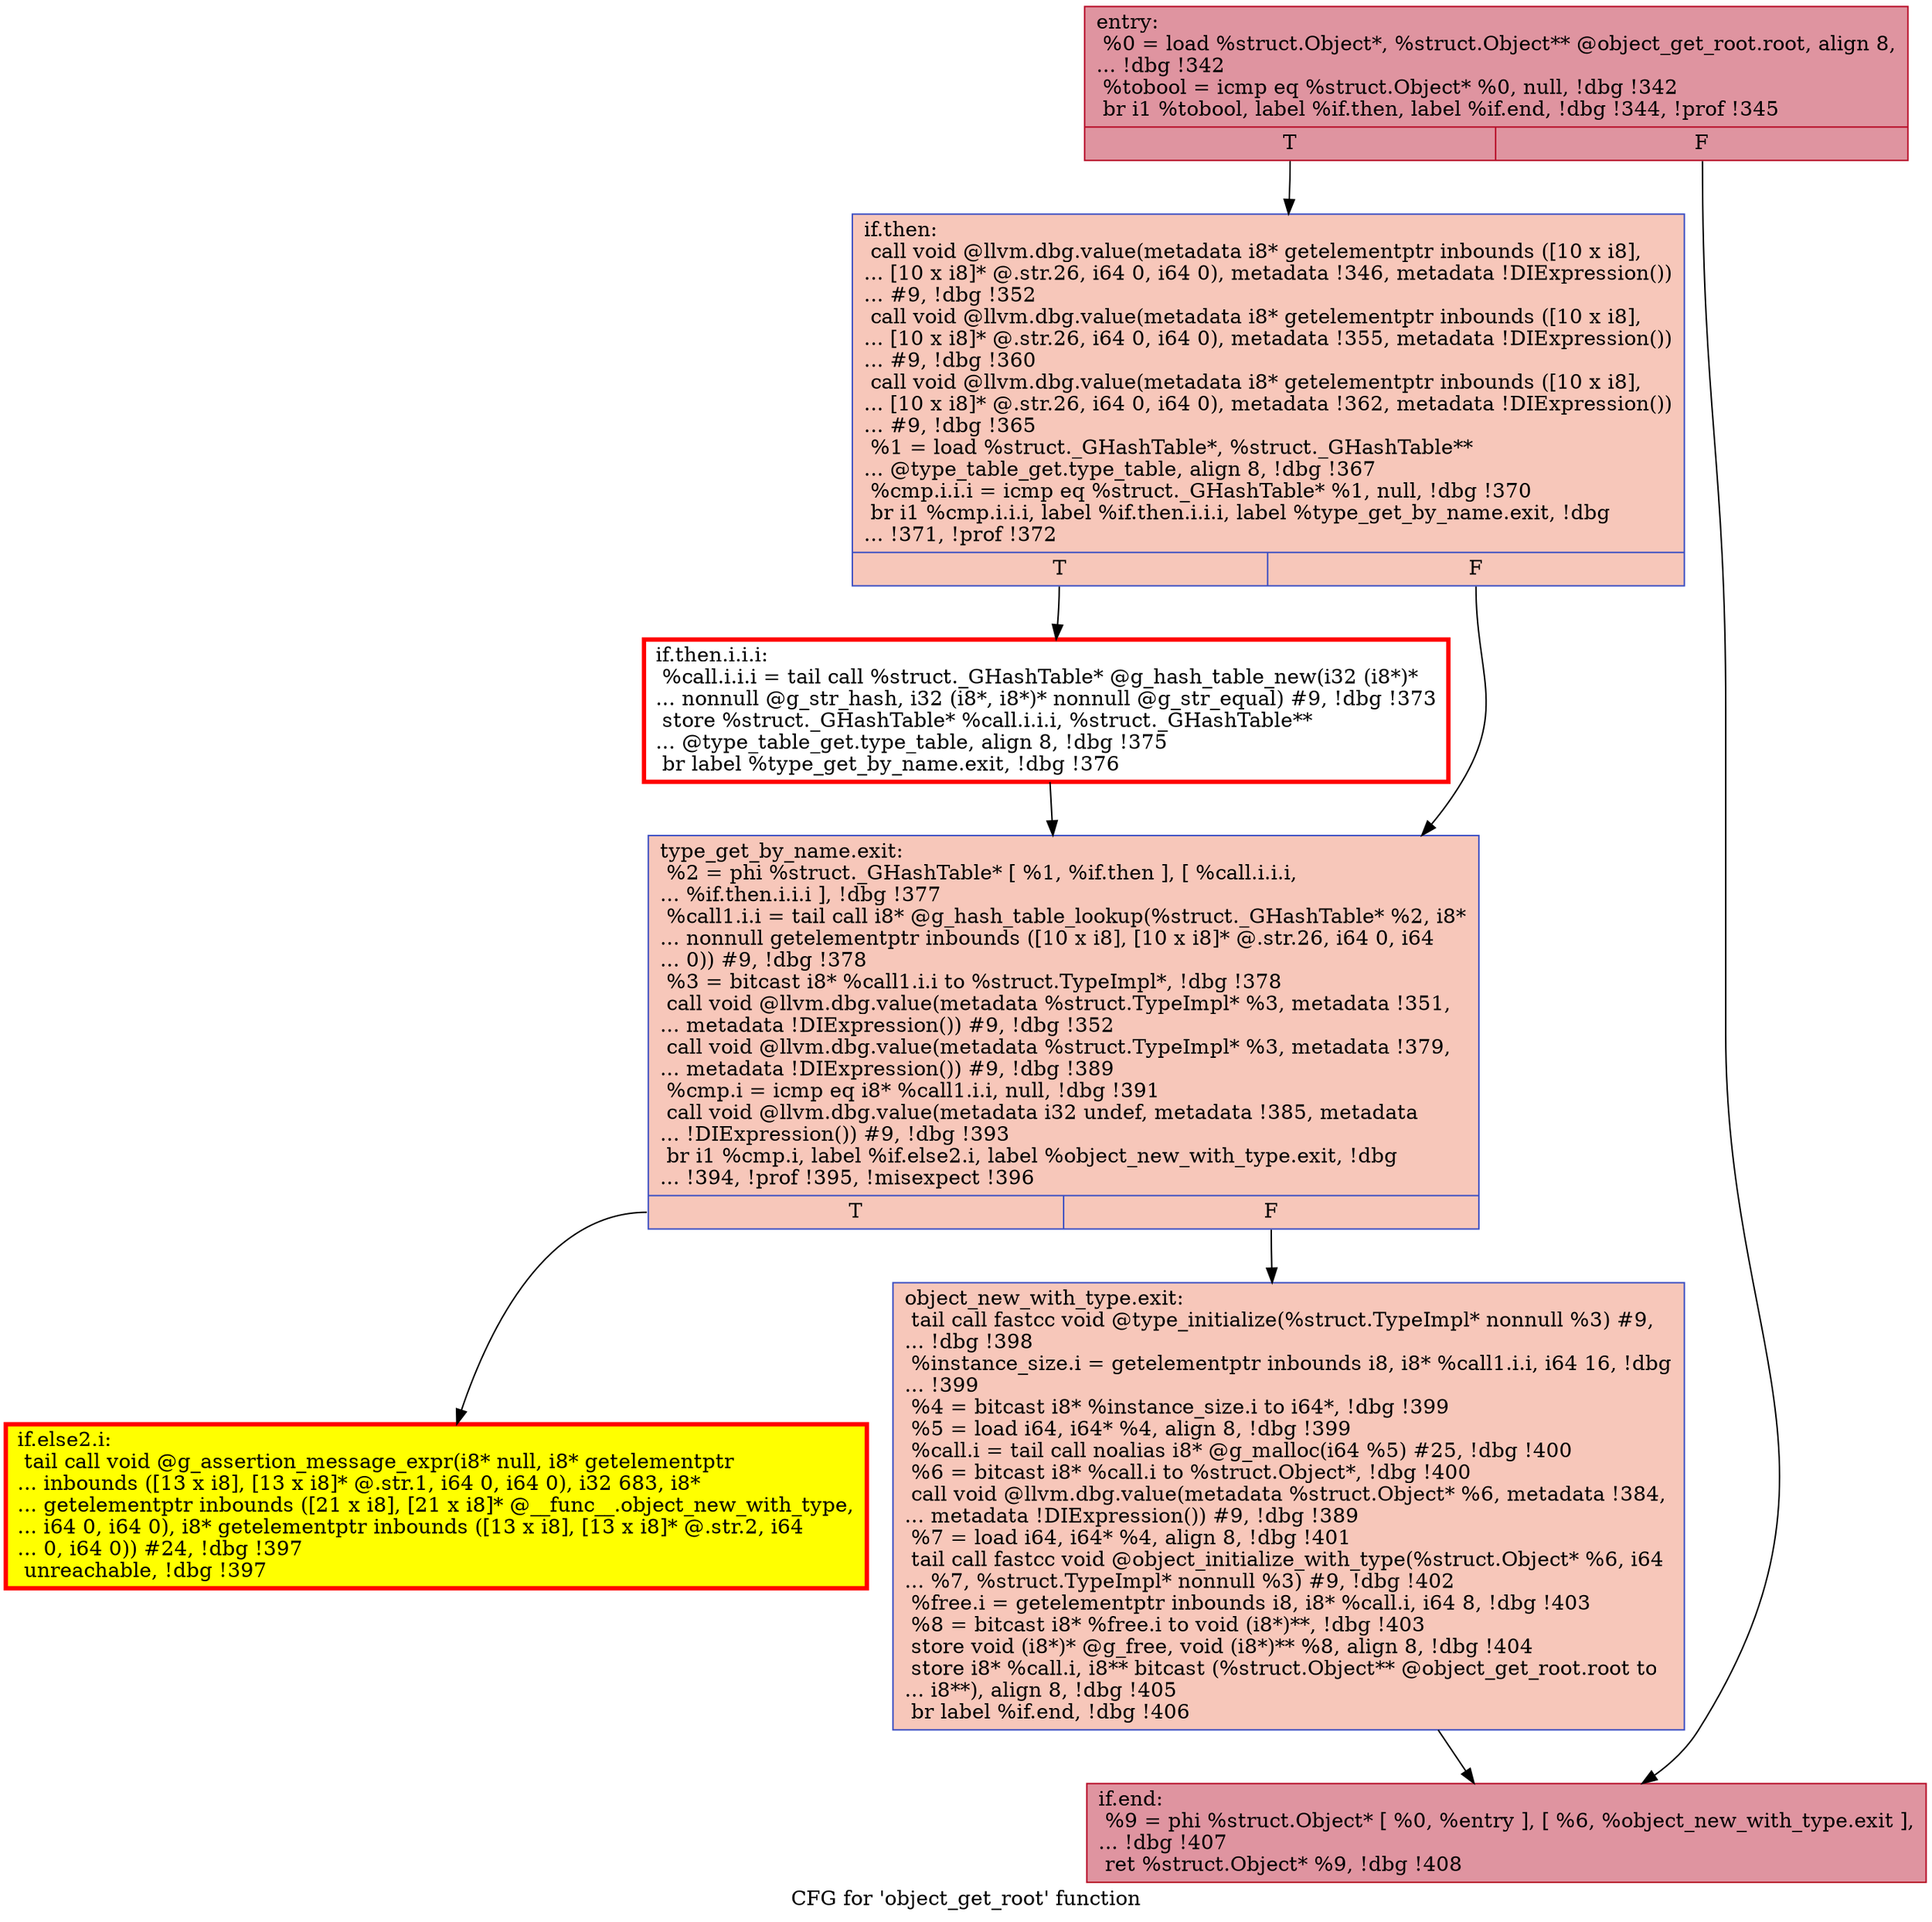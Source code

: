 digraph "CFG for 'object_get_root' function" {
	label="CFG for 'object_get_root' function";

	Node0x55ee226aa510 [shape=record,color="#b70d28ff", style=filled, fillcolor="#b70d2870",label="{entry:\l  %0 = load %struct.Object*, %struct.Object** @object_get_root.root, align 8,\l... !dbg !342\l  %tobool = icmp eq %struct.Object* %0, null, !dbg !342\l  br i1 %tobool, label %if.then, label %if.end, !dbg !344, !prof !345\l|{<s0>T|<s1>F}}"];
	Node0x55ee226aa510:s0 -> Node0x55ee226aa930;
	Node0x55ee226aa510:s1 -> Node0x55ee226aa6b0;
	Node0x55ee226aa930 [shape=record,color="#3d50c3ff", style=filled, fillcolor="#ec7f6370",label="{if.then:                                          \l  call void @llvm.dbg.value(metadata i8* getelementptr inbounds ([10 x i8],\l... [10 x i8]* @.str.26, i64 0, i64 0), metadata !346, metadata !DIExpression())\l... #9, !dbg !352\l  call void @llvm.dbg.value(metadata i8* getelementptr inbounds ([10 x i8],\l... [10 x i8]* @.str.26, i64 0, i64 0), metadata !355, metadata !DIExpression())\l... #9, !dbg !360\l  call void @llvm.dbg.value(metadata i8* getelementptr inbounds ([10 x i8],\l... [10 x i8]* @.str.26, i64 0, i64 0), metadata !362, metadata !DIExpression())\l... #9, !dbg !365\l  %1 = load %struct._GHashTable*, %struct._GHashTable**\l... @type_table_get.type_table, align 8, !dbg !367\l  %cmp.i.i.i = icmp eq %struct._GHashTable* %1, null, !dbg !370\l  br i1 %cmp.i.i.i, label %if.then.i.i.i, label %type_get_by_name.exit, !dbg\l... !371, !prof !372\l|{<s0>T|<s1>F}}"];
	Node0x55ee226aa930:s0 -> Node0x55ee22794610;
	Node0x55ee226aa930:s1 -> Node0x55ee226f39c0;
	Node0x55ee22794610 [shape=record,penwidth=3.0, color="red",label="{if.then.i.i.i:                                    \l  %call.i.i.i = tail call %struct._GHashTable* @g_hash_table_new(i32 (i8*)*\l... nonnull @g_str_hash, i32 (i8*, i8*)* nonnull @g_str_equal) #9, !dbg !373\l  store %struct._GHashTable* %call.i.i.i, %struct._GHashTable**\l... @type_table_get.type_table, align 8, !dbg !375\l  br label %type_get_by_name.exit, !dbg !376\l}"];
	Node0x55ee22794610 -> Node0x55ee226f39c0;
	Node0x55ee226f39c0 [shape=record,color="#3d50c3ff", style=filled, fillcolor="#ec7f6370",label="{type_get_by_name.exit:                            \l  %2 = phi %struct._GHashTable* [ %1, %if.then ], [ %call.i.i.i,\l... %if.then.i.i.i ], !dbg !377\l  %call1.i.i = tail call i8* @g_hash_table_lookup(%struct._GHashTable* %2, i8*\l... nonnull getelementptr inbounds ([10 x i8], [10 x i8]* @.str.26, i64 0, i64\l... 0)) #9, !dbg !378\l  %3 = bitcast i8* %call1.i.i to %struct.TypeImpl*, !dbg !378\l  call void @llvm.dbg.value(metadata %struct.TypeImpl* %3, metadata !351,\l... metadata !DIExpression()) #9, !dbg !352\l  call void @llvm.dbg.value(metadata %struct.TypeImpl* %3, metadata !379,\l... metadata !DIExpression()) #9, !dbg !389\l  %cmp.i = icmp eq i8* %call1.i.i, null, !dbg !391\l  call void @llvm.dbg.value(metadata i32 undef, metadata !385, metadata\l... !DIExpression()) #9, !dbg !393\l  br i1 %cmp.i, label %if.else2.i, label %object_new_with_type.exit, !dbg\l... !394, !prof !395, !misexpect !396\l|{<s0>T|<s1>F}}"];
	Node0x55ee226f39c0:s0 -> Node0x55ee229d9f20;
	Node0x55ee226f39c0:s1 -> Node0x55ee229d9d40;
	Node0x55ee229d9f20 [shape=record,penwidth=3.0, style="filled", color="red", fillcolor="yellow",label="{if.else2.i:                                       \l  tail call void @g_assertion_message_expr(i8* null, i8* getelementptr\l... inbounds ([13 x i8], [13 x i8]* @.str.1, i64 0, i64 0), i32 683, i8*\l... getelementptr inbounds ([21 x i8], [21 x i8]* @__func__.object_new_with_type,\l... i64 0, i64 0), i8* getelementptr inbounds ([13 x i8], [13 x i8]* @.str.2, i64\l... 0, i64 0)) #24, !dbg !397\l  unreachable, !dbg !397\l}"];
	Node0x55ee229d9d40 [shape=record,color="#3d50c3ff", style=filled, fillcolor="#ec7f6370",label="{object_new_with_type.exit:                        \l  tail call fastcc void @type_initialize(%struct.TypeImpl* nonnull %3) #9,\l... !dbg !398\l  %instance_size.i = getelementptr inbounds i8, i8* %call1.i.i, i64 16, !dbg\l... !399\l  %4 = bitcast i8* %instance_size.i to i64*, !dbg !399\l  %5 = load i64, i64* %4, align 8, !dbg !399\l  %call.i = tail call noalias i8* @g_malloc(i64 %5) #25, !dbg !400\l  %6 = bitcast i8* %call.i to %struct.Object*, !dbg !400\l  call void @llvm.dbg.value(metadata %struct.Object* %6, metadata !384,\l... metadata !DIExpression()) #9, !dbg !389\l  %7 = load i64, i64* %4, align 8, !dbg !401\l  tail call fastcc void @object_initialize_with_type(%struct.Object* %6, i64\l... %7, %struct.TypeImpl* nonnull %3) #9, !dbg !402\l  %free.i = getelementptr inbounds i8, i8* %call.i, i64 8, !dbg !403\l  %8 = bitcast i8* %free.i to void (i8*)**, !dbg !403\l  store void (i8*)* @g_free, void (i8*)** %8, align 8, !dbg !404\l  store i8* %call.i, i8** bitcast (%struct.Object** @object_get_root.root to\l... i8**), align 8, !dbg !405\l  br label %if.end, !dbg !406\l}"];
	Node0x55ee229d9d40 -> Node0x55ee226aa6b0;
	Node0x55ee226aa6b0 [shape=record,color="#b70d28ff", style=filled, fillcolor="#b70d2870",label="{if.end:                                           \l  %9 = phi %struct.Object* [ %0, %entry ], [ %6, %object_new_with_type.exit ],\l... !dbg !407\l  ret %struct.Object* %9, !dbg !408\l}"];
}
